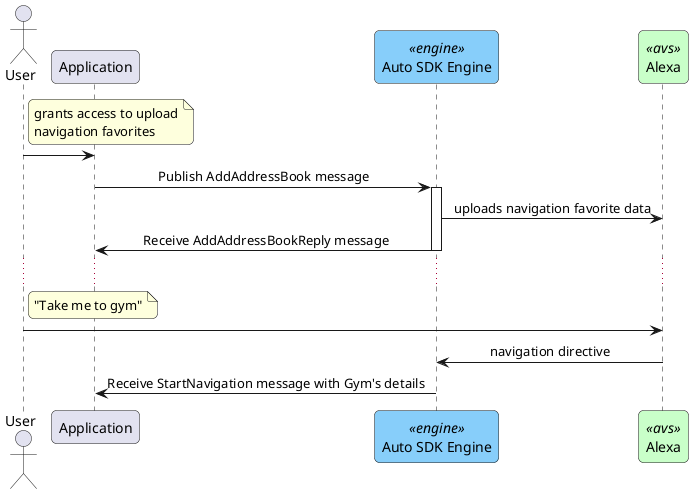 @startuml

skinparam roundcorner 10
skinparam sequenceMessageAlign center
<style>
sequenceDiagram {
    .engine {
        BackgroundColor LightSkyBlue
        BorderColor CornflowerBlue
    }
    .avs {
        BackgroundColor TECHNOLOGY
        BorderColor Green
    }
}
</style>

actor User Order 10
participant Application  order 20
participant "Auto SDK Engine"  as AutoSDK  <<engine>> order 30
participant "Alexa" as Alexa <<avs>> order 40

note right of User
grants access to upload
navigation favorites
end note

User -> Application
Application -> AutoSDK: Publish AddAddressBook message
activate AutoSDK
AutoSDK -> Alexa: uploads navigation favorite data
AutoSDK -> Application: Receive AddAddressBookReply message
deactivate AutoSDK

...

note right of User
"Take me to gym"
end note

User -> Alexa

Alexa -> AutoSDK: navigation directive

AutoSDK -> Application: Receive StartNavigation message with Gym's details

@enduml